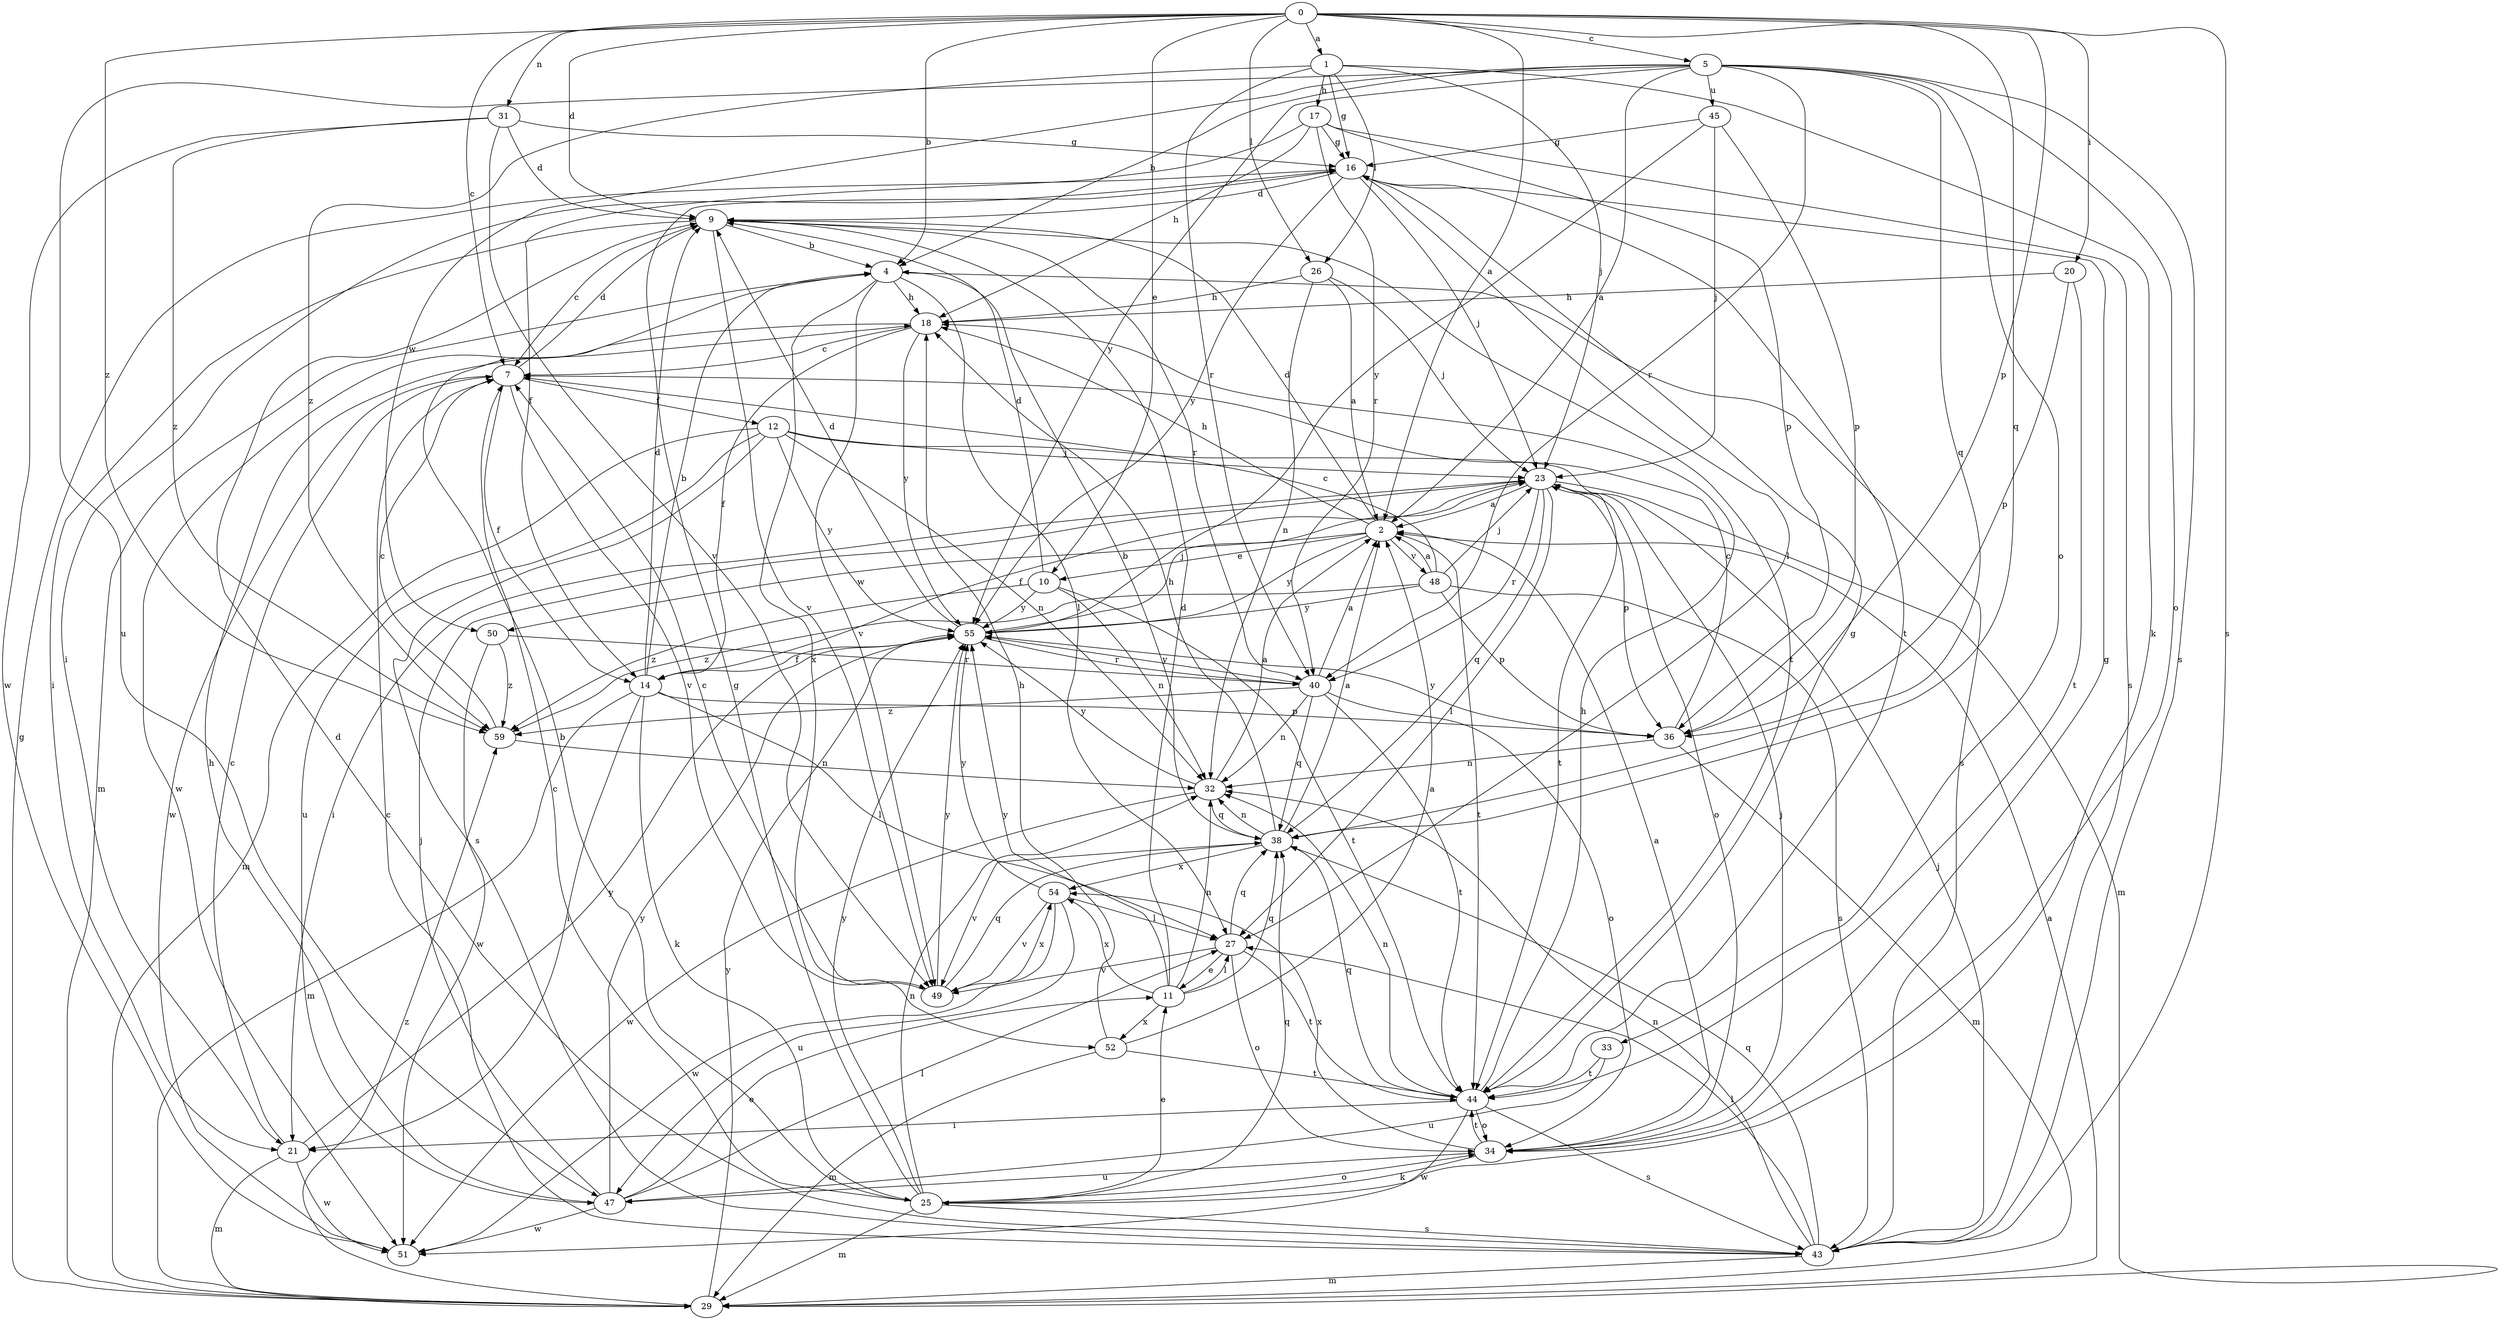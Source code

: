 strict digraph  {
0;
1;
2;
4;
5;
7;
9;
10;
11;
12;
14;
16;
17;
18;
20;
21;
23;
25;
26;
27;
29;
31;
32;
33;
34;
36;
38;
40;
43;
44;
45;
47;
48;
49;
50;
51;
52;
54;
55;
59;
0 -> 1  [label=a];
0 -> 2  [label=a];
0 -> 4  [label=b];
0 -> 5  [label=c];
0 -> 7  [label=c];
0 -> 9  [label=d];
0 -> 10  [label=e];
0 -> 20  [label=i];
0 -> 26  [label=l];
0 -> 31  [label=n];
0 -> 36  [label=p];
0 -> 38  [label=q];
0 -> 43  [label=s];
0 -> 59  [label=z];
1 -> 16  [label=g];
1 -> 17  [label=h];
1 -> 23  [label=j];
1 -> 25  [label=k];
1 -> 26  [label=l];
1 -> 40  [label=r];
1 -> 59  [label=z];
2 -> 9  [label=d];
2 -> 10  [label=e];
2 -> 18  [label=h];
2 -> 44  [label=t];
2 -> 48  [label=v];
2 -> 50  [label=w];
2 -> 55  [label=y];
4 -> 18  [label=h];
4 -> 27  [label=l];
4 -> 29  [label=m];
4 -> 43  [label=s];
4 -> 49  [label=v];
4 -> 52  [label=x];
5 -> 2  [label=a];
5 -> 4  [label=b];
5 -> 33  [label=o];
5 -> 34  [label=o];
5 -> 38  [label=q];
5 -> 40  [label=r];
5 -> 43  [label=s];
5 -> 45  [label=u];
5 -> 47  [label=u];
5 -> 50  [label=w];
5 -> 55  [label=y];
7 -> 9  [label=d];
7 -> 12  [label=f];
7 -> 14  [label=f];
7 -> 49  [label=v];
7 -> 51  [label=w];
9 -> 4  [label=b];
9 -> 7  [label=c];
9 -> 21  [label=i];
9 -> 40  [label=r];
9 -> 44  [label=t];
9 -> 49  [label=v];
10 -> 9  [label=d];
10 -> 32  [label=n];
10 -> 44  [label=t];
10 -> 55  [label=y];
10 -> 59  [label=z];
11 -> 9  [label=d];
11 -> 27  [label=l];
11 -> 32  [label=n];
11 -> 38  [label=q];
11 -> 52  [label=x];
11 -> 54  [label=x];
11 -> 55  [label=y];
12 -> 23  [label=j];
12 -> 29  [label=m];
12 -> 32  [label=n];
12 -> 43  [label=s];
12 -> 44  [label=t];
12 -> 47  [label=u];
12 -> 55  [label=y];
14 -> 4  [label=b];
14 -> 9  [label=d];
14 -> 21  [label=i];
14 -> 25  [label=k];
14 -> 27  [label=l];
14 -> 29  [label=m];
14 -> 36  [label=p];
16 -> 9  [label=d];
16 -> 21  [label=i];
16 -> 23  [label=j];
16 -> 27  [label=l];
16 -> 44  [label=t];
16 -> 55  [label=y];
17 -> 14  [label=f];
17 -> 16  [label=g];
17 -> 18  [label=h];
17 -> 36  [label=p];
17 -> 40  [label=r];
17 -> 43  [label=s];
18 -> 7  [label=c];
18 -> 14  [label=f];
18 -> 51  [label=w];
18 -> 55  [label=y];
20 -> 18  [label=h];
20 -> 36  [label=p];
20 -> 44  [label=t];
21 -> 7  [label=c];
21 -> 29  [label=m];
21 -> 51  [label=w];
21 -> 55  [label=y];
23 -> 2  [label=a];
23 -> 14  [label=f];
23 -> 21  [label=i];
23 -> 27  [label=l];
23 -> 29  [label=m];
23 -> 34  [label=o];
23 -> 36  [label=p];
23 -> 38  [label=q];
23 -> 40  [label=r];
25 -> 4  [label=b];
25 -> 7  [label=c];
25 -> 11  [label=e];
25 -> 16  [label=g];
25 -> 29  [label=m];
25 -> 32  [label=n];
25 -> 34  [label=o];
25 -> 38  [label=q];
25 -> 43  [label=s];
25 -> 55  [label=y];
26 -> 2  [label=a];
26 -> 18  [label=h];
26 -> 23  [label=j];
26 -> 32  [label=n];
27 -> 11  [label=e];
27 -> 34  [label=o];
27 -> 38  [label=q];
27 -> 44  [label=t];
27 -> 49  [label=v];
29 -> 2  [label=a];
29 -> 16  [label=g];
29 -> 55  [label=y];
29 -> 59  [label=z];
31 -> 9  [label=d];
31 -> 16  [label=g];
31 -> 49  [label=v];
31 -> 51  [label=w];
31 -> 59  [label=z];
32 -> 2  [label=a];
32 -> 38  [label=q];
32 -> 51  [label=w];
32 -> 55  [label=y];
33 -> 44  [label=t];
33 -> 47  [label=u];
34 -> 2  [label=a];
34 -> 16  [label=g];
34 -> 23  [label=j];
34 -> 25  [label=k];
34 -> 44  [label=t];
34 -> 47  [label=u];
34 -> 54  [label=x];
36 -> 7  [label=c];
36 -> 29  [label=m];
36 -> 32  [label=n];
36 -> 55  [label=y];
38 -> 2  [label=a];
38 -> 4  [label=b];
38 -> 18  [label=h];
38 -> 32  [label=n];
38 -> 49  [label=v];
38 -> 54  [label=x];
40 -> 2  [label=a];
40 -> 32  [label=n];
40 -> 34  [label=o];
40 -> 38  [label=q];
40 -> 44  [label=t];
40 -> 55  [label=y];
40 -> 59  [label=z];
43 -> 7  [label=c];
43 -> 9  [label=d];
43 -> 23  [label=j];
43 -> 27  [label=l];
43 -> 29  [label=m];
43 -> 32  [label=n];
43 -> 38  [label=q];
44 -> 16  [label=g];
44 -> 18  [label=h];
44 -> 21  [label=i];
44 -> 32  [label=n];
44 -> 34  [label=o];
44 -> 38  [label=q];
44 -> 43  [label=s];
44 -> 51  [label=w];
45 -> 16  [label=g];
45 -> 23  [label=j];
45 -> 36  [label=p];
45 -> 55  [label=y];
47 -> 11  [label=e];
47 -> 18  [label=h];
47 -> 23  [label=j];
47 -> 27  [label=l];
47 -> 51  [label=w];
47 -> 55  [label=y];
48 -> 2  [label=a];
48 -> 7  [label=c];
48 -> 23  [label=j];
48 -> 36  [label=p];
48 -> 43  [label=s];
48 -> 55  [label=y];
48 -> 59  [label=z];
49 -> 7  [label=c];
49 -> 38  [label=q];
49 -> 54  [label=x];
49 -> 55  [label=y];
50 -> 40  [label=r];
50 -> 51  [label=w];
50 -> 59  [label=z];
52 -> 2  [label=a];
52 -> 18  [label=h];
52 -> 29  [label=m];
52 -> 44  [label=t];
54 -> 27  [label=l];
54 -> 47  [label=u];
54 -> 49  [label=v];
54 -> 51  [label=w];
54 -> 55  [label=y];
55 -> 9  [label=d];
55 -> 14  [label=f];
55 -> 23  [label=j];
55 -> 40  [label=r];
59 -> 7  [label=c];
59 -> 32  [label=n];
}
